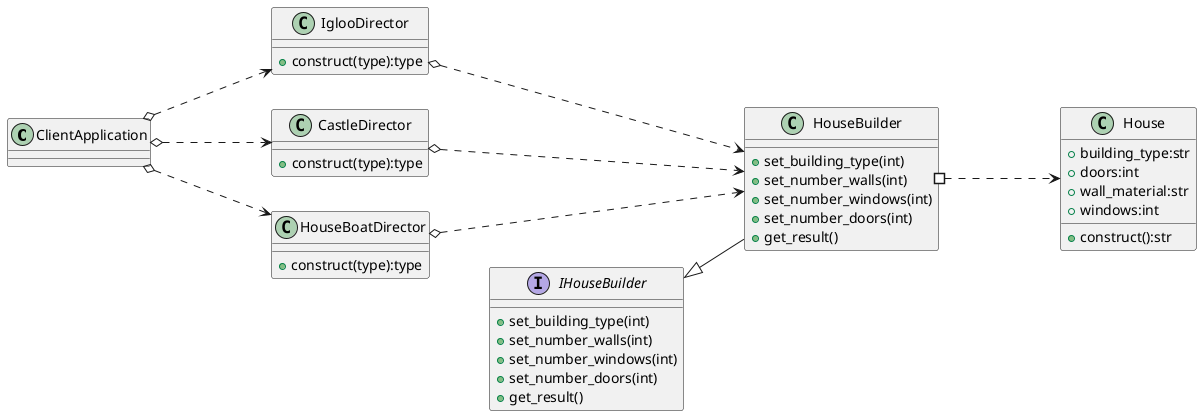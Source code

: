 @startuml
'https://plantuml.com/class-diagram



left to right direction
class ClientApplication{
}
class IglooDirector{
+construct(type):type
}
class CastleDirector{
+ construct(type):type
}
class HouseBoatDirector{
+ construct(type):type
}
interface IHouseBuilder{
+ set_building_type(int)
+ set_number_walls(int)
+ set_number_windows(int)
+ set_number_doors(int)
+ get_result()
}
class HouseBuilder extends IHouseBuilder{
+ set_building_type(int)
+ set_number_walls(int)
+ set_number_windows(int)
+ set_number_doors(int)
+ get_result()
}

class House{
+ building_type:str
+ doors:int
+ wall_material:str
+ windows:int
+ construct():str
}


ClientApplication o...>IglooDirector
ClientApplication o...>HouseBoatDirector
ClientApplication o...>CastleDirector
IglooDirector o...>HouseBuilder
HouseBoatDirector o...>HouseBuilder
CastleDirector o...>HouseBuilder
HouseBuilder #...>House

@enduml